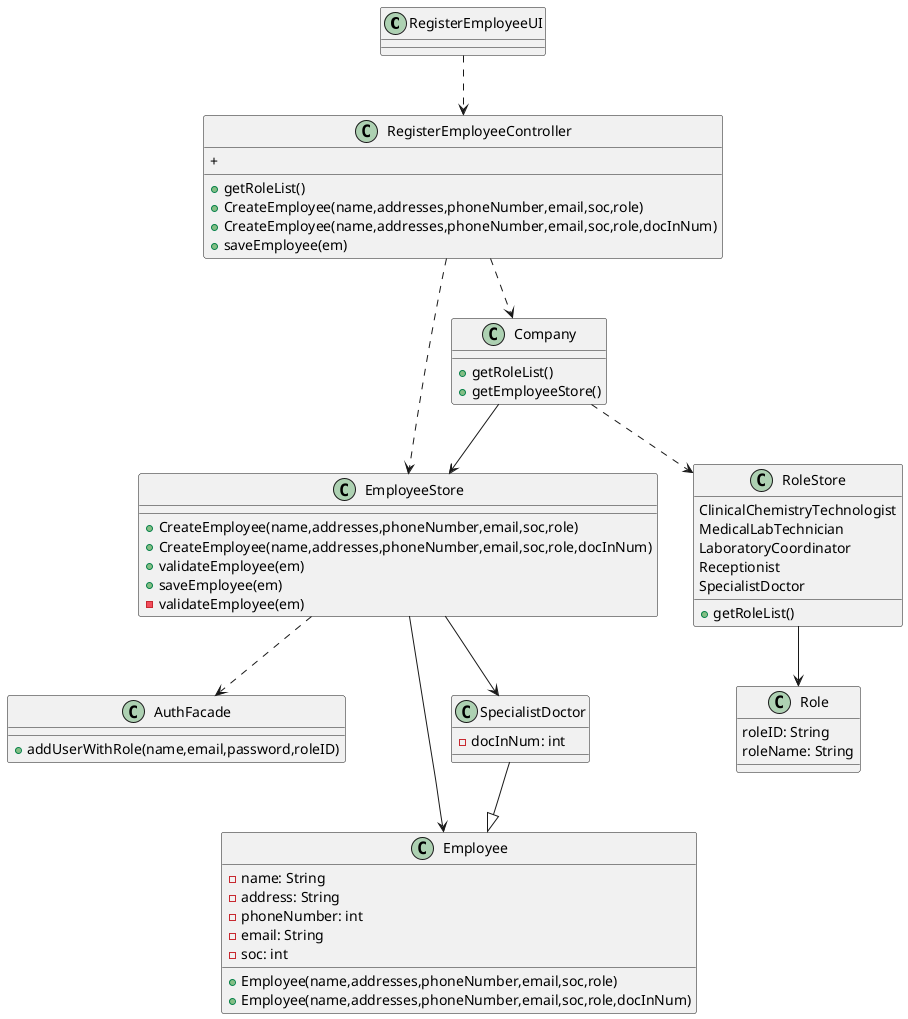 @startuml
'https://plantuml.com/class-diagram

class RegisterEmployeeUI{
}

class RegisterEmployeeController{
+getRoleList()
+CreateEmployee(name,addresses,phoneNumber,email,soc,role)
+CreateEmployee(name,addresses,phoneNumber,email,soc,role,docInNum)
+saveEmployee(em)
+
}

class AuthFacade{
+addUserWithRole(name,email,password,roleID)
}

class Company{
+getRoleList()
+getEmployeeStore()
}

class EmployeeStore{
+CreateEmployee(name,addresses,phoneNumber,email,soc,role)
+CreateEmployee(name,addresses,phoneNumber,email,soc,role,docInNum)
+validateEmployee(em)
+saveEmployee(em)
-validateEmployee(em)
}

class Employee{
-name: String
-address: String
-phoneNumber: int
-email: String
-soc: int
+Employee(name,addresses,phoneNumber,email,soc,role)
+Employee(name,addresses,phoneNumber,email,soc,role,docInNum)
}

class RoleStore{
ClinicalChemistryTechnologist
MedicalLabTechnician
LaboratoryCoordinator
Receptionist
SpecialistDoctor
+getRoleList()
}

class SpecialistDoctor{
-docInNum: int
}
class Role{
roleID: String
roleName: String
}
EmployeeStore --> SpecialistDoctor
RegisterEmployeeController ..> EmployeeStore
RegisterEmployeeUI ..> RegisterEmployeeController
RegisterEmployeeController ..> Company
Company ..> RoleStore
EmployeeStore ..> AuthFacade
Company --> EmployeeStore
EmployeeStore --> Employee
SpecialistDoctor --|> Employee
RoleStore --> Role



@enduml
